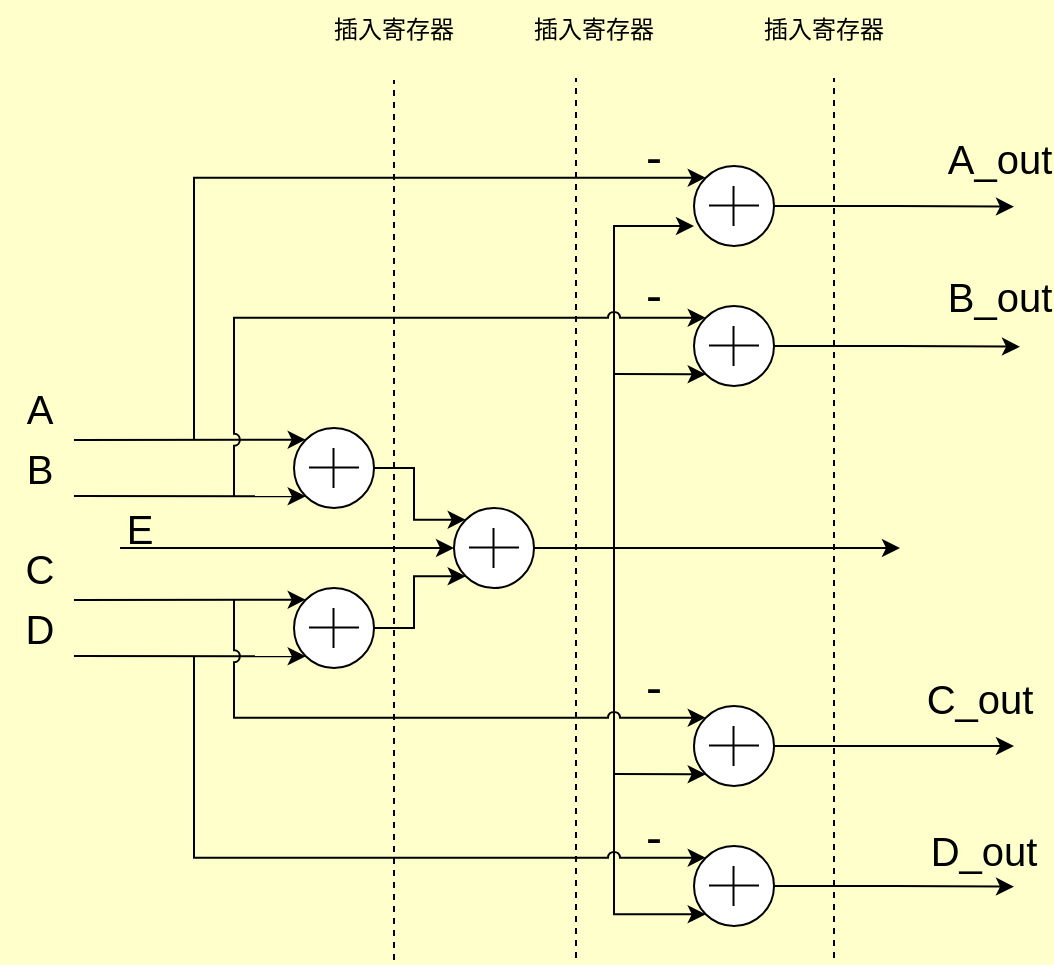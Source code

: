 <mxfile version="15.8.7" type="device"><diagram id="4KduUtMBk1uXUkm-XQL3" name="vpu arch"><mxGraphModel dx="942" dy="677" grid="1" gridSize="10" guides="1" tooltips="1" connect="1" arrows="1" fold="1" page="1" pageScale="1" pageWidth="1169" pageHeight="827" background="#FFFFCC" math="0" shadow="0"><root><mxCell id="0"/><mxCell id="1" parent="0"/><mxCell id="48YS-ZLgsdNW-WBDy3U4-7" value="" style="group" vertex="1" connectable="0" parent="1"><mxGeometry x="307" y="295" width="40" height="40" as="geometry"/></mxCell><mxCell id="48YS-ZLgsdNW-WBDy3U4-8" value="" style="ellipse;whiteSpace=wrap;html=1;aspect=fixed;" vertex="1" parent="48YS-ZLgsdNW-WBDy3U4-7"><mxGeometry width="40" height="40" as="geometry"/></mxCell><mxCell id="48YS-ZLgsdNW-WBDy3U4-9" value="" style="endArrow=none;html=1;rounded=0;" edge="1" parent="48YS-ZLgsdNW-WBDy3U4-7"><mxGeometry width="50" height="50" relative="1" as="geometry"><mxPoint x="32.5" y="19.76" as="sourcePoint"/><mxPoint x="7.5" y="19.76" as="targetPoint"/></mxGeometry></mxCell><mxCell id="48YS-ZLgsdNW-WBDy3U4-10" value="" style="endArrow=none;html=1;rounded=0;" edge="1" parent="48YS-ZLgsdNW-WBDy3U4-7"><mxGeometry width="50" height="50" relative="1" as="geometry"><mxPoint x="19.76" y="10" as="sourcePoint"/><mxPoint x="19.76" y="30" as="targetPoint"/></mxGeometry></mxCell><mxCell id="48YS-ZLgsdNW-WBDy3U4-11" value="" style="group" vertex="1" connectable="0" parent="1"><mxGeometry x="307" y="375" width="40" height="40" as="geometry"/></mxCell><mxCell id="48YS-ZLgsdNW-WBDy3U4-12" value="" style="ellipse;whiteSpace=wrap;html=1;aspect=fixed;" vertex="1" parent="48YS-ZLgsdNW-WBDy3U4-11"><mxGeometry width="40" height="40" as="geometry"/></mxCell><mxCell id="48YS-ZLgsdNW-WBDy3U4-13" value="" style="endArrow=none;html=1;rounded=0;" edge="1" parent="48YS-ZLgsdNW-WBDy3U4-11"><mxGeometry width="50" height="50" relative="1" as="geometry"><mxPoint x="32.5" y="19.76" as="sourcePoint"/><mxPoint x="7.5" y="19.76" as="targetPoint"/></mxGeometry></mxCell><mxCell id="48YS-ZLgsdNW-WBDy3U4-14" value="" style="endArrow=none;html=1;rounded=0;" edge="1" parent="48YS-ZLgsdNW-WBDy3U4-11"><mxGeometry width="50" height="50" relative="1" as="geometry"><mxPoint x="19.76" y="10" as="sourcePoint"/><mxPoint x="19.76" y="30" as="targetPoint"/></mxGeometry></mxCell><mxCell id="48YS-ZLgsdNW-WBDy3U4-15" value="" style="group" vertex="1" connectable="0" parent="1"><mxGeometry x="387" y="335" width="40" height="40" as="geometry"/></mxCell><mxCell id="48YS-ZLgsdNW-WBDy3U4-16" value="" style="ellipse;whiteSpace=wrap;html=1;aspect=fixed;" vertex="1" parent="48YS-ZLgsdNW-WBDy3U4-15"><mxGeometry width="40" height="40" as="geometry"/></mxCell><mxCell id="48YS-ZLgsdNW-WBDy3U4-17" value="" style="endArrow=none;html=1;rounded=0;" edge="1" parent="48YS-ZLgsdNW-WBDy3U4-15"><mxGeometry width="50" height="50" relative="1" as="geometry"><mxPoint x="32.5" y="19.76" as="sourcePoint"/><mxPoint x="7.5" y="19.76" as="targetPoint"/></mxGeometry></mxCell><mxCell id="48YS-ZLgsdNW-WBDy3U4-18" value="" style="endArrow=none;html=1;rounded=0;" edge="1" parent="48YS-ZLgsdNW-WBDy3U4-15"><mxGeometry width="50" height="50" relative="1" as="geometry"><mxPoint x="19.76" y="10" as="sourcePoint"/><mxPoint x="19.76" y="30" as="targetPoint"/></mxGeometry></mxCell><mxCell id="48YS-ZLgsdNW-WBDy3U4-19" value="" style="group" vertex="1" connectable="0" parent="1"><mxGeometry x="507" y="504" width="40" height="40" as="geometry"/></mxCell><mxCell id="48YS-ZLgsdNW-WBDy3U4-20" value="" style="ellipse;whiteSpace=wrap;html=1;aspect=fixed;" vertex="1" parent="48YS-ZLgsdNW-WBDy3U4-19"><mxGeometry width="40" height="40" as="geometry"/></mxCell><mxCell id="48YS-ZLgsdNW-WBDy3U4-21" value="" style="endArrow=none;html=1;rounded=0;" edge="1" parent="48YS-ZLgsdNW-WBDy3U4-19"><mxGeometry width="50" height="50" relative="1" as="geometry"><mxPoint x="32.5" y="19.76" as="sourcePoint"/><mxPoint x="7.5" y="19.76" as="targetPoint"/></mxGeometry></mxCell><mxCell id="48YS-ZLgsdNW-WBDy3U4-22" value="" style="endArrow=none;html=1;rounded=0;" edge="1" parent="48YS-ZLgsdNW-WBDy3U4-19"><mxGeometry width="50" height="50" relative="1" as="geometry"><mxPoint x="19.76" y="10" as="sourcePoint"/><mxPoint x="19.76" y="30" as="targetPoint"/></mxGeometry></mxCell><mxCell id="48YS-ZLgsdNW-WBDy3U4-23" value="" style="group" vertex="1" connectable="0" parent="1"><mxGeometry x="507" y="434" width="40" height="40" as="geometry"/></mxCell><mxCell id="48YS-ZLgsdNW-WBDy3U4-24" value="" style="ellipse;whiteSpace=wrap;html=1;aspect=fixed;" vertex="1" parent="48YS-ZLgsdNW-WBDy3U4-23"><mxGeometry width="40" height="40" as="geometry"/></mxCell><mxCell id="48YS-ZLgsdNW-WBDy3U4-25" value="" style="endArrow=none;html=1;rounded=0;" edge="1" parent="48YS-ZLgsdNW-WBDy3U4-23"><mxGeometry width="50" height="50" relative="1" as="geometry"><mxPoint x="32.5" y="19.76" as="sourcePoint"/><mxPoint x="7.5" y="19.76" as="targetPoint"/></mxGeometry></mxCell><mxCell id="48YS-ZLgsdNW-WBDy3U4-26" value="" style="endArrow=none;html=1;rounded=0;" edge="1" parent="48YS-ZLgsdNW-WBDy3U4-23"><mxGeometry width="50" height="50" relative="1" as="geometry"><mxPoint x="19.76" y="10" as="sourcePoint"/><mxPoint x="19.76" y="30" as="targetPoint"/></mxGeometry></mxCell><mxCell id="48YS-ZLgsdNW-WBDy3U4-28" value="" style="group" vertex="1" connectable="0" parent="1"><mxGeometry x="507" y="234" width="40" height="40" as="geometry"/></mxCell><mxCell id="48YS-ZLgsdNW-WBDy3U4-29" value="" style="ellipse;whiteSpace=wrap;html=1;aspect=fixed;" vertex="1" parent="48YS-ZLgsdNW-WBDy3U4-28"><mxGeometry width="40" height="40" as="geometry"/></mxCell><mxCell id="48YS-ZLgsdNW-WBDy3U4-30" value="" style="endArrow=none;html=1;rounded=0;" edge="1" parent="48YS-ZLgsdNW-WBDy3U4-28"><mxGeometry width="50" height="50" relative="1" as="geometry"><mxPoint x="32.5" y="19.76" as="sourcePoint"/><mxPoint x="7.5" y="19.76" as="targetPoint"/></mxGeometry></mxCell><mxCell id="48YS-ZLgsdNW-WBDy3U4-31" value="" style="endArrow=none;html=1;rounded=0;" edge="1" parent="48YS-ZLgsdNW-WBDy3U4-28"><mxGeometry width="50" height="50" relative="1" as="geometry"><mxPoint x="19.76" y="10" as="sourcePoint"/><mxPoint x="19.76" y="30" as="targetPoint"/></mxGeometry></mxCell><mxCell id="48YS-ZLgsdNW-WBDy3U4-32" value="" style="group" vertex="1" connectable="0" parent="1"><mxGeometry x="507" y="164" width="40" height="40" as="geometry"/></mxCell><mxCell id="48YS-ZLgsdNW-WBDy3U4-33" value="" style="ellipse;whiteSpace=wrap;html=1;aspect=fixed;" vertex="1" parent="48YS-ZLgsdNW-WBDy3U4-32"><mxGeometry width="40" height="40" as="geometry"/></mxCell><mxCell id="48YS-ZLgsdNW-WBDy3U4-34" value="" style="endArrow=none;html=1;rounded=0;" edge="1" parent="48YS-ZLgsdNW-WBDy3U4-32"><mxGeometry width="50" height="50" relative="1" as="geometry"><mxPoint x="32.5" y="19.76" as="sourcePoint"/><mxPoint x="7.5" y="19.76" as="targetPoint"/></mxGeometry></mxCell><mxCell id="48YS-ZLgsdNW-WBDy3U4-35" value="" style="endArrow=none;html=1;rounded=0;" edge="1" parent="48YS-ZLgsdNW-WBDy3U4-32"><mxGeometry width="50" height="50" relative="1" as="geometry"><mxPoint x="19.76" y="10" as="sourcePoint"/><mxPoint x="19.76" y="30" as="targetPoint"/></mxGeometry></mxCell><mxCell id="48YS-ZLgsdNW-WBDy3U4-36" style="edgeStyle=orthogonalEdgeStyle;rounded=0;orthogonalLoop=1;jettySize=auto;html=1;exitX=1;exitY=0.5;exitDx=0;exitDy=0;" edge="1" parent="1" source="48YS-ZLgsdNW-WBDy3U4-16"><mxGeometry relative="1" as="geometry"><mxPoint x="610" y="355" as="targetPoint"/></mxGeometry></mxCell><mxCell id="48YS-ZLgsdNW-WBDy3U4-37" style="edgeStyle=orthogonalEdgeStyle;rounded=0;orthogonalLoop=1;jettySize=auto;html=1;exitX=1;exitY=0.5;exitDx=0;exitDy=0;entryX=0;entryY=0;entryDx=0;entryDy=0;" edge="1" parent="1" source="48YS-ZLgsdNW-WBDy3U4-8" target="48YS-ZLgsdNW-WBDy3U4-16"><mxGeometry relative="1" as="geometry"/></mxCell><mxCell id="48YS-ZLgsdNW-WBDy3U4-38" style="edgeStyle=orthogonalEdgeStyle;rounded=0;orthogonalLoop=1;jettySize=auto;html=1;exitX=1;exitY=0.5;exitDx=0;exitDy=0;entryX=0;entryY=1;entryDx=0;entryDy=0;" edge="1" parent="1" source="48YS-ZLgsdNW-WBDy3U4-12" target="48YS-ZLgsdNW-WBDy3U4-16"><mxGeometry relative="1" as="geometry"/></mxCell><mxCell id="48YS-ZLgsdNW-WBDy3U4-40" value="" style="endArrow=classic;html=1;rounded=0;entryX=0;entryY=1;entryDx=0;entryDy=0;" edge="1" parent="1" target="48YS-ZLgsdNW-WBDy3U4-8"><mxGeometry width="50" height="50" relative="1" as="geometry"><mxPoint x="197" y="329" as="sourcePoint"/><mxPoint x="307" y="325" as="targetPoint"/></mxGeometry></mxCell><mxCell id="48YS-ZLgsdNW-WBDy3U4-44" value="" style="endArrow=classic;html=1;rounded=0;entryX=0;entryY=0;entryDx=0;entryDy=0;" edge="1" parent="1" target="48YS-ZLgsdNW-WBDy3U4-8"><mxGeometry width="50" height="50" relative="1" as="geometry"><mxPoint x="197" y="301" as="sourcePoint"/><mxPoint x="307" y="295" as="targetPoint"/></mxGeometry></mxCell><mxCell id="48YS-ZLgsdNW-WBDy3U4-45" value="" style="endArrow=classic;html=1;rounded=0;entryX=0;entryY=0;entryDx=0;entryDy=0;" edge="1" parent="1" target="48YS-ZLgsdNW-WBDy3U4-12"><mxGeometry width="50" height="50" relative="1" as="geometry"><mxPoint x="197" y="381" as="sourcePoint"/><mxPoint x="306.998" y="385.142" as="targetPoint"/></mxGeometry></mxCell><mxCell id="48YS-ZLgsdNW-WBDy3U4-46" value="" style="endArrow=classic;html=1;rounded=0;entryX=0;entryY=1;entryDx=0;entryDy=0;" edge="1" parent="1" target="48YS-ZLgsdNW-WBDy3U4-12"><mxGeometry width="50" height="50" relative="1" as="geometry"><mxPoint x="197" y="409" as="sourcePoint"/><mxPoint x="306.998" y="414.572" as="targetPoint"/></mxGeometry></mxCell><mxCell id="48YS-ZLgsdNW-WBDy3U4-47" value="" style="endArrow=classic;html=1;rounded=0;edgeStyle=orthogonalEdgeStyle;entryX=0;entryY=0.75;entryDx=0;entryDy=0;entryPerimeter=0;jumpStyle=arc;" edge="1" parent="1" target="48YS-ZLgsdNW-WBDy3U4-33"><mxGeometry width="50" height="50" relative="1" as="geometry"><mxPoint x="467" y="355" as="sourcePoint"/><mxPoint x="467" y="245" as="targetPoint"/><Array as="points"><mxPoint x="467" y="194"/></Array></mxGeometry></mxCell><mxCell id="48YS-ZLgsdNW-WBDy3U4-48" value="" style="endArrow=classic;html=1;rounded=0;entryX=0;entryY=1;entryDx=0;entryDy=0;" edge="1" parent="1" target="48YS-ZLgsdNW-WBDy3U4-29"><mxGeometry width="50" height="50" relative="1" as="geometry"><mxPoint x="467" y="268" as="sourcePoint"/><mxPoint x="517" y="244" as="targetPoint"/></mxGeometry></mxCell><mxCell id="48YS-ZLgsdNW-WBDy3U4-49" value="" style="endArrow=classic;html=1;rounded=0;entryX=0;entryY=1;entryDx=0;entryDy=0;edgeStyle=orthogonalEdgeStyle;" edge="1" parent="1" target="48YS-ZLgsdNW-WBDy3U4-20"><mxGeometry width="50" height="50" relative="1" as="geometry"><mxPoint x="467" y="355" as="sourcePoint"/><mxPoint x="517" y="355" as="targetPoint"/><Array as="points"><mxPoint x="467" y="538"/></Array></mxGeometry></mxCell><mxCell id="48YS-ZLgsdNW-WBDy3U4-50" value="" style="endArrow=classic;html=1;rounded=0;entryX=0;entryY=1;entryDx=0;entryDy=0;" edge="1" parent="1" target="48YS-ZLgsdNW-WBDy3U4-24"><mxGeometry width="50" height="50" relative="1" as="geometry"><mxPoint x="467" y="468" as="sourcePoint"/><mxPoint x="457" y="404" as="targetPoint"/></mxGeometry></mxCell><mxCell id="48YS-ZLgsdNW-WBDy3U4-51" style="edgeStyle=orthogonalEdgeStyle;rounded=0;orthogonalLoop=1;jettySize=auto;html=1;entryX=0;entryY=0;entryDx=0;entryDy=0;" edge="1" parent="1" target="48YS-ZLgsdNW-WBDy3U4-33"><mxGeometry relative="1" as="geometry"><mxPoint x="257" y="301" as="sourcePoint"/><Array as="points"><mxPoint x="257" y="170"/></Array></mxGeometry></mxCell><mxCell id="48YS-ZLgsdNW-WBDy3U4-55" style="edgeStyle=orthogonalEdgeStyle;rounded=0;jumpStyle=arc;orthogonalLoop=1;jettySize=auto;html=1;entryX=0;entryY=0;entryDx=0;entryDy=0;" edge="1" parent="1" target="48YS-ZLgsdNW-WBDy3U4-29"><mxGeometry relative="1" as="geometry"><mxPoint x="277" y="329" as="sourcePoint"/><Array as="points"><mxPoint x="277" y="329"/><mxPoint x="277" y="240"/></Array></mxGeometry></mxCell><mxCell id="48YS-ZLgsdNW-WBDy3U4-56" style="edgeStyle=orthogonalEdgeStyle;rounded=0;jumpStyle=arc;orthogonalLoop=1;jettySize=auto;html=1;entryX=0;entryY=0;entryDx=0;entryDy=0;" edge="1" parent="1" target="48YS-ZLgsdNW-WBDy3U4-24"><mxGeometry relative="1" as="geometry"><mxPoint x="277" y="381" as="sourcePoint"/><Array as="points"><mxPoint x="277" y="381"/><mxPoint x="277" y="440"/></Array></mxGeometry></mxCell><mxCell id="48YS-ZLgsdNW-WBDy3U4-57" style="edgeStyle=orthogonalEdgeStyle;rounded=0;jumpStyle=arc;orthogonalLoop=1;jettySize=auto;html=1;entryX=0;entryY=0;entryDx=0;entryDy=0;" edge="1" parent="1" target="48YS-ZLgsdNW-WBDy3U4-20"><mxGeometry relative="1" as="geometry"><mxPoint x="257" y="409" as="sourcePoint"/><Array as="points"><mxPoint x="257" y="409"/><mxPoint x="257" y="510"/></Array></mxGeometry></mxCell><mxCell id="48YS-ZLgsdNW-WBDy3U4-58" value="" style="endArrow=none;dashed=1;html=1;rounded=0;jumpStyle=none;" edge="1" parent="1"><mxGeometry width="50" height="50" relative="1" as="geometry"><mxPoint x="357" y="561" as="sourcePoint"/><mxPoint x="357" y="121" as="targetPoint"/></mxGeometry></mxCell><mxCell id="48YS-ZLgsdNW-WBDy3U4-59" value="插入寄存器" style="text;html=1;strokeColor=none;fillColor=none;align=center;verticalAlign=middle;whiteSpace=wrap;rounded=0;" vertex="1" parent="1"><mxGeometry x="317" y="81" width="80" height="30" as="geometry"/></mxCell><mxCell id="48YS-ZLgsdNW-WBDy3U4-60" value="" style="endArrow=none;dashed=1;html=1;rounded=0;jumpStyle=none;" edge="1" parent="1"><mxGeometry width="50" height="50" relative="1" as="geometry"><mxPoint x="448" y="560.0" as="sourcePoint"/><mxPoint x="448" y="120" as="targetPoint"/></mxGeometry></mxCell><mxCell id="48YS-ZLgsdNW-WBDy3U4-61" value="" style="endArrow=none;dashed=1;html=1;rounded=0;jumpStyle=none;" edge="1" parent="1"><mxGeometry width="50" height="50" relative="1" as="geometry"><mxPoint x="577" y="560.0" as="sourcePoint"/><mxPoint x="577" y="120" as="targetPoint"/></mxGeometry></mxCell><mxCell id="48YS-ZLgsdNW-WBDy3U4-62" value="插入寄存器" style="text;html=1;strokeColor=none;fillColor=none;align=center;verticalAlign=middle;whiteSpace=wrap;rounded=0;" vertex="1" parent="1"><mxGeometry x="417" y="81" width="80" height="30" as="geometry"/></mxCell><mxCell id="48YS-ZLgsdNW-WBDy3U4-63" style="edgeStyle=orthogonalEdgeStyle;rounded=0;jumpStyle=none;orthogonalLoop=1;jettySize=auto;html=1;exitX=1;exitY=0.5;exitDx=0;exitDy=0;" edge="1" parent="1" source="48YS-ZLgsdNW-WBDy3U4-33"><mxGeometry relative="1" as="geometry"><mxPoint x="667" y="184.345" as="targetPoint"/></mxGeometry></mxCell><mxCell id="48YS-ZLgsdNW-WBDy3U4-64" style="edgeStyle=orthogonalEdgeStyle;rounded=0;jumpStyle=none;orthogonalLoop=1;jettySize=auto;html=1;exitX=1;exitY=0.5;exitDx=0;exitDy=0;" edge="1" parent="1" source="48YS-ZLgsdNW-WBDy3U4-24"><mxGeometry relative="1" as="geometry"><mxPoint x="667" y="454" as="targetPoint"/></mxGeometry></mxCell><mxCell id="48YS-ZLgsdNW-WBDy3U4-65" style="edgeStyle=orthogonalEdgeStyle;rounded=0;jumpStyle=none;orthogonalLoop=1;jettySize=auto;html=1;exitX=1;exitY=0.5;exitDx=0;exitDy=0;" edge="1" parent="1" source="48YS-ZLgsdNW-WBDy3U4-20"><mxGeometry relative="1" as="geometry"><mxPoint x="667" y="524.345" as="targetPoint"/></mxGeometry></mxCell><mxCell id="48YS-ZLgsdNW-WBDy3U4-66" value="插入寄存器" style="text;html=1;strokeColor=none;fillColor=none;align=center;verticalAlign=middle;whiteSpace=wrap;rounded=0;" vertex="1" parent="1"><mxGeometry x="532" y="81" width="80" height="30" as="geometry"/></mxCell><mxCell id="48YS-ZLgsdNW-WBDy3U4-67" value="" style="endArrow=classic;html=1;rounded=0;jumpStyle=none;entryX=0;entryY=0.5;entryDx=0;entryDy=0;" edge="1" parent="1" target="48YS-ZLgsdNW-WBDy3U4-16"><mxGeometry width="50" height="50" relative="1" as="geometry"><mxPoint x="220" y="355" as="sourcePoint"/><mxPoint x="227" y="331" as="targetPoint"/></mxGeometry></mxCell><mxCell id="48YS-ZLgsdNW-WBDy3U4-68" style="edgeStyle=orthogonalEdgeStyle;rounded=0;jumpStyle=none;orthogonalLoop=1;jettySize=auto;html=1;exitX=1;exitY=0.5;exitDx=0;exitDy=0;" edge="1" parent="1" source="48YS-ZLgsdNW-WBDy3U4-29"><mxGeometry relative="1" as="geometry"><mxPoint x="670" y="254.333" as="targetPoint"/></mxGeometry></mxCell><mxCell id="48YS-ZLgsdNW-WBDy3U4-69" value="&lt;font style=&quot;font-size: 24px&quot;&gt;-&lt;/font&gt;" style="text;html=1;strokeColor=none;fillColor=none;align=center;verticalAlign=middle;whiteSpace=wrap;rounded=0;" vertex="1" parent="1"><mxGeometry x="467" y="150" width="40" height="20" as="geometry"/></mxCell><mxCell id="48YS-ZLgsdNW-WBDy3U4-70" value="&lt;font style=&quot;font-size: 20px&quot;&gt;A&lt;/font&gt;" style="text;html=1;strokeColor=none;fillColor=none;align=center;verticalAlign=middle;whiteSpace=wrap;rounded=0;" vertex="1" parent="1"><mxGeometry x="160" y="275" width="40" height="20" as="geometry"/></mxCell><mxCell id="48YS-ZLgsdNW-WBDy3U4-71" value="&lt;font style=&quot;font-size: 20px&quot;&gt;B&lt;/font&gt;" style="text;html=1;strokeColor=none;fillColor=none;align=center;verticalAlign=middle;whiteSpace=wrap;rounded=0;" vertex="1" parent="1"><mxGeometry x="160" y="305" width="40" height="20" as="geometry"/></mxCell><mxCell id="48YS-ZLgsdNW-WBDy3U4-72" value="&lt;font style=&quot;font-size: 20px&quot;&gt;C&lt;/font&gt;" style="text;html=1;strokeColor=none;fillColor=none;align=center;verticalAlign=middle;whiteSpace=wrap;rounded=0;" vertex="1" parent="1"><mxGeometry x="160" y="355" width="40" height="20" as="geometry"/></mxCell><mxCell id="48YS-ZLgsdNW-WBDy3U4-73" value="&lt;font style=&quot;font-size: 20px&quot;&gt;D&lt;/font&gt;" style="text;html=1;strokeColor=none;fillColor=none;align=center;verticalAlign=middle;whiteSpace=wrap;rounded=0;" vertex="1" parent="1"><mxGeometry x="160" y="385" width="40" height="20" as="geometry"/></mxCell><mxCell id="48YS-ZLgsdNW-WBDy3U4-74" value="&lt;span style=&quot;font-size: 20px&quot;&gt;E&lt;/span&gt;" style="text;html=1;strokeColor=none;fillColor=none;align=center;verticalAlign=middle;whiteSpace=wrap;rounded=0;" vertex="1" parent="1"><mxGeometry x="210" y="335" width="40" height="20" as="geometry"/></mxCell><mxCell id="48YS-ZLgsdNW-WBDy3U4-75" value="&lt;font style=&quot;font-size: 24px&quot;&gt;-&lt;/font&gt;" style="text;html=1;strokeColor=none;fillColor=none;align=center;verticalAlign=middle;whiteSpace=wrap;rounded=0;" vertex="1" parent="1"><mxGeometry x="467" y="219" width="40" height="20" as="geometry"/></mxCell><mxCell id="48YS-ZLgsdNW-WBDy3U4-76" value="&lt;font style=&quot;font-size: 20px&quot;&gt;A_out&lt;/font&gt;" style="text;html=1;strokeColor=none;fillColor=none;align=center;verticalAlign=middle;whiteSpace=wrap;rounded=0;" vertex="1" parent="1"><mxGeometry x="640" y="150" width="40" height="20" as="geometry"/></mxCell><mxCell id="48YS-ZLgsdNW-WBDy3U4-77" value="&lt;span style=&quot;font-size: 20px&quot;&gt;B_out&lt;/span&gt;" style="text;html=1;strokeColor=none;fillColor=none;align=center;verticalAlign=middle;whiteSpace=wrap;rounded=0;" vertex="1" parent="1"><mxGeometry x="640" y="219" width="40" height="20" as="geometry"/></mxCell><mxCell id="48YS-ZLgsdNW-WBDy3U4-78" value="&lt;font style=&quot;font-size: 20px&quot;&gt;C_out&lt;/font&gt;" style="text;html=1;strokeColor=none;fillColor=none;align=center;verticalAlign=middle;whiteSpace=wrap;rounded=0;" vertex="1" parent="1"><mxGeometry x="630" y="420" width="40" height="20" as="geometry"/></mxCell><mxCell id="48YS-ZLgsdNW-WBDy3U4-79" value="&lt;font style=&quot;font-size: 20px&quot;&gt;D_out&lt;/font&gt;" style="text;html=1;strokeColor=none;fillColor=none;align=center;verticalAlign=middle;whiteSpace=wrap;rounded=0;" vertex="1" parent="1"><mxGeometry x="632" y="496" width="40" height="20" as="geometry"/></mxCell><mxCell id="48YS-ZLgsdNW-WBDy3U4-82" value="&lt;font style=&quot;font-size: 24px&quot;&gt;-&lt;/font&gt;" style="text;html=1;strokeColor=none;fillColor=none;align=center;verticalAlign=middle;whiteSpace=wrap;rounded=0;" vertex="1" parent="1"><mxGeometry x="467" y="415" width="40" height="20" as="geometry"/></mxCell><mxCell id="48YS-ZLgsdNW-WBDy3U4-83" value="&lt;font style=&quot;font-size: 24px&quot;&gt;-&lt;/font&gt;" style="text;html=1;strokeColor=none;fillColor=none;align=center;verticalAlign=middle;whiteSpace=wrap;rounded=0;" vertex="1" parent="1"><mxGeometry x="467" y="490" width="40" height="20" as="geometry"/></mxCell></root></mxGraphModel></diagram></mxfile>